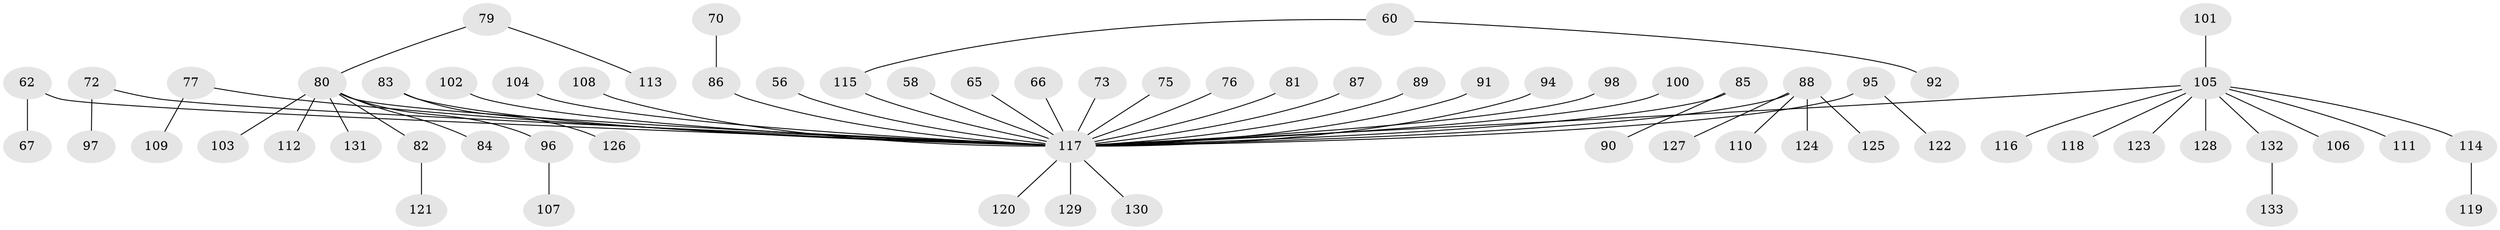 // original degree distribution, {2: 0.21052631578947367, 5: 0.045112781954887216, 6: 0.015037593984962405, 3: 0.19548872180451127, 9: 0.007518796992481203, 4: 0.022556390977443608, 1: 0.5037593984962406}
// Generated by graph-tools (version 1.1) at 2025/53/03/09/25 04:53:05]
// undirected, 66 vertices, 65 edges
graph export_dot {
graph [start="1"]
  node [color=gray90,style=filled];
  56;
  58;
  60;
  62;
  65;
  66;
  67;
  70;
  72;
  73;
  75;
  76 [super="+28+46"];
  77;
  79 [super="+21+51+71"];
  80 [super="+25+27+33+38+52"];
  81;
  82;
  83;
  84;
  85;
  86 [super="+63"];
  87;
  88 [super="+45"];
  89;
  90;
  91;
  92;
  94;
  95;
  96;
  97;
  98;
  100;
  101;
  102;
  103;
  104;
  105 [super="+20+26+34+36+43+59+69+99+64+68+78+93"];
  106;
  107;
  108;
  109;
  110;
  111;
  112;
  113;
  114;
  115 [super="+54"];
  116;
  117 [super="+44+31+61+40+42+74+53"];
  118;
  119;
  120;
  121;
  122;
  123;
  124;
  125;
  126;
  127;
  128;
  129;
  130;
  131;
  132 [super="+55"];
  133;
  56 -- 117;
  58 -- 117;
  60 -- 92;
  60 -- 115;
  62 -- 67;
  62 -- 117;
  65 -- 117;
  66 -- 117;
  70 -- 86;
  72 -- 97;
  72 -- 117;
  73 -- 117;
  75 -- 117;
  76 -- 117;
  77 -- 109;
  77 -- 117;
  79 -- 113;
  79 -- 80;
  80 -- 82;
  80 -- 131;
  80 -- 96;
  80 -- 103;
  80 -- 112;
  80 -- 117;
  80 -- 84;
  81 -- 117;
  82 -- 121;
  83 -- 126;
  83 -- 117;
  85 -- 90;
  85 -- 117;
  86 -- 117;
  87 -- 117;
  88 -- 124;
  88 -- 127;
  88 -- 125;
  88 -- 110;
  88 -- 117;
  89 -- 117;
  91 -- 117;
  94 -- 117;
  95 -- 122;
  95 -- 117;
  96 -- 107;
  98 -- 117;
  100 -- 117;
  101 -- 105;
  102 -- 117;
  104 -- 117;
  105 -- 111;
  105 -- 128;
  105 -- 118;
  105 -- 123;
  105 -- 106;
  105 -- 117;
  105 -- 132;
  105 -- 116;
  105 -- 114;
  108 -- 117;
  114 -- 119;
  115 -- 117;
  117 -- 120;
  117 -- 129;
  117 -- 130;
  132 -- 133;
}
